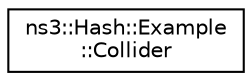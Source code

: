 digraph "Graphical Class Hierarchy"
{
 // LATEX_PDF_SIZE
  edge [fontname="Helvetica",fontsize="10",labelfontname="Helvetica",labelfontsize="10"];
  node [fontname="Helvetica",fontsize="10",shape=record];
  rankdir="LR";
  Node0 [label="ns3::Hash::Example\l::Collider",height=0.2,width=0.4,color="black", fillcolor="white", style="filled",URL="$classns3_1_1_hash_1_1_example_1_1_collider.html",tooltip="Keep track of collisions."];
}
